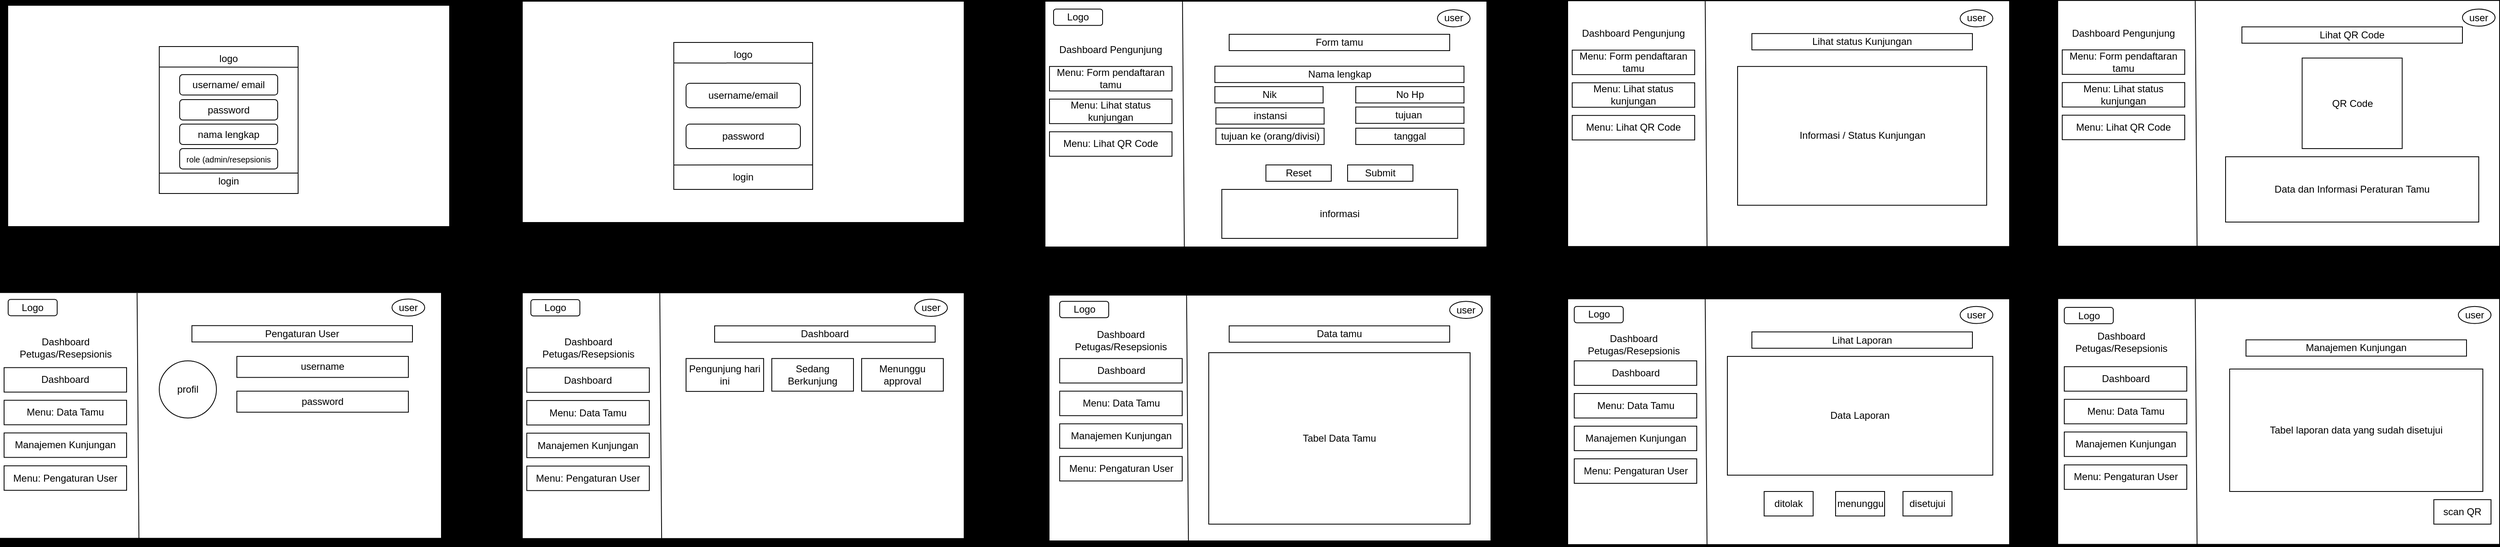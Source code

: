 <mxfile version="28.1.0">
  <diagram name="Halaman-1" id="GXPgCjNBNIKRu538lSS5">
    <mxGraphModel dx="1577" dy="416" grid="1" gridSize="10" guides="1" tooltips="1" connect="1" arrows="1" fold="1" page="1" pageScale="1" pageWidth="850" pageHeight="1100" background="light-dark(#000000, #121212)" math="0" shadow="0">
      <root>
        <mxCell id="0" />
        <mxCell id="1" parent="0" />
        <mxCell id="WXnxzAlT2yBMP7x9jPzv-1" value="" style="rounded=0;whiteSpace=wrap;html=1;strokeColor=none;" parent="1" vertex="1">
          <mxGeometry x="130" y="40" width="540" height="270" as="geometry" />
        </mxCell>
        <mxCell id="WXnxzAlT2yBMP7x9jPzv-2" value="" style="rounded=0;whiteSpace=wrap;html=1;" parent="1" vertex="1">
          <mxGeometry x="315" y="90" width="170" height="180" as="geometry" />
        </mxCell>
        <mxCell id="WXnxzAlT2yBMP7x9jPzv-4" value="" style="endArrow=none;html=1;rounded=0;entryX=0.998;entryY=0.141;entryDx=0;entryDy=0;entryPerimeter=0;exitX=-0.008;exitY=0.21;exitDx=0;exitDy=0;exitPerimeter=0;" parent="1" target="WXnxzAlT2yBMP7x9jPzv-2" edge="1">
          <mxGeometry width="50" height="50" relative="1" as="geometry">
            <mxPoint x="315" y="115.07" as="sourcePoint" />
            <mxPoint x="486.87" y="114.71" as="targetPoint" />
          </mxGeometry>
        </mxCell>
        <mxCell id="WXnxzAlT2yBMP7x9jPzv-6" value="logo" style="text;html=1;align=center;verticalAlign=middle;whiteSpace=wrap;rounded=0;" parent="1" vertex="1">
          <mxGeometry x="370" y="90" width="60" height="30" as="geometry" />
        </mxCell>
        <mxCell id="WXnxzAlT2yBMP7x9jPzv-10" value="" style="endArrow=none;html=1;rounded=0;entryX=0.998;entryY=0.141;entryDx=0;entryDy=0;entryPerimeter=0;exitX=-0.008;exitY=0.21;exitDx=0;exitDy=0;exitPerimeter=0;" parent="1" edge="1">
          <mxGeometry width="50" height="50" relative="1" as="geometry">
            <mxPoint x="315" y="240.07" as="sourcePoint" />
            <mxPoint x="485" y="240" as="targetPoint" />
          </mxGeometry>
        </mxCell>
        <mxCell id="WXnxzAlT2yBMP7x9jPzv-11" value="" style="rounded=1;whiteSpace=wrap;html=1;" parent="1" vertex="1">
          <mxGeometry x="330" y="140" width="140" height="30" as="geometry" />
        </mxCell>
        <mxCell id="WXnxzAlT2yBMP7x9jPzv-12" value="" style="rounded=1;whiteSpace=wrap;html=1;" parent="1" vertex="1">
          <mxGeometry x="330" y="190" width="140" height="30" as="geometry" />
        </mxCell>
        <mxCell id="WXnxzAlT2yBMP7x9jPzv-13" value="username/email" style="text;html=1;align=center;verticalAlign=middle;whiteSpace=wrap;rounded=0;" parent="1" vertex="1">
          <mxGeometry x="370" y="140" width="60" height="30" as="geometry" />
        </mxCell>
        <mxCell id="WXnxzAlT2yBMP7x9jPzv-14" value="password" style="text;html=1;align=center;verticalAlign=middle;whiteSpace=wrap;rounded=0;" parent="1" vertex="1">
          <mxGeometry x="370" y="190" width="60" height="30" as="geometry" />
        </mxCell>
        <mxCell id="WXnxzAlT2yBMP7x9jPzv-15" value="login" style="text;html=1;align=center;verticalAlign=middle;whiteSpace=wrap;rounded=0;" parent="1" vertex="1">
          <mxGeometry x="370" y="240" width="60" height="30" as="geometry" />
        </mxCell>
        <mxCell id="WXnxzAlT2yBMP7x9jPzv-16" value="" style="rounded=0;whiteSpace=wrap;html=1;strokeColor=none;" parent="1" vertex="1">
          <mxGeometry x="770" y="40" width="540" height="300" as="geometry" />
        </mxCell>
        <mxCell id="WXnxzAlT2yBMP7x9jPzv-17" value="Dashboard Pengunjung" style="text;html=1;align=center;verticalAlign=middle;whiteSpace=wrap;rounded=0;" parent="1" vertex="1">
          <mxGeometry x="760" y="69.1" width="180" height="60" as="geometry" />
        </mxCell>
        <mxCell id="WXnxzAlT2yBMP7x9jPzv-18" value="Form tamu" style="rounded=0;whiteSpace=wrap;html=1;" parent="1" vertex="1">
          <mxGeometry x="995" y="80" width="270" height="20" as="geometry" />
        </mxCell>
        <mxCell id="WXnxzAlT2yBMP7x9jPzv-19" value="Menu: Lihat status kunjungan" style="rounded=0;whiteSpace=wrap;html=1;" parent="1" vertex="1">
          <mxGeometry x="775" y="159.4" width="150" height="30" as="geometry" />
        </mxCell>
        <mxCell id="WXnxzAlT2yBMP7x9jPzv-20" value="Menu: Lihat QR Code" style="rounded=0;whiteSpace=wrap;html=1;" parent="1" vertex="1">
          <mxGeometry x="775" y="199.4" width="150" height="30" as="geometry" />
        </mxCell>
        <mxCell id="WXnxzAlT2yBMP7x9jPzv-21" value="" style="endArrow=none;html=1;rounded=0;entryX=0.389;entryY=-0.004;entryDx=0;entryDy=0;entryPerimeter=0;exitX=0.315;exitY=1.001;exitDx=0;exitDy=0;exitPerimeter=0;" parent="1" source="WXnxzAlT2yBMP7x9jPzv-16" edge="1">
          <mxGeometry width="50" height="50" relative="1" as="geometry">
            <mxPoint x="940" y="330" as="sourcePoint" />
            <mxPoint x="937.84" y="40.0" as="targetPoint" />
          </mxGeometry>
        </mxCell>
        <mxCell id="WXnxzAlT2yBMP7x9jPzv-22" value="Menu: Form pendaftaran tamu" style="rounded=0;whiteSpace=wrap;html=1;" parent="1" vertex="1">
          <mxGeometry x="775" y="119.4" width="150" height="30" as="geometry" />
        </mxCell>
        <mxCell id="WXnxzAlT2yBMP7x9jPzv-23" value="Nama lengkap" style="rounded=0;whiteSpace=wrap;html=1;" parent="1" vertex="1">
          <mxGeometry x="977.5" y="119.1" width="305" height="20" as="geometry" />
        </mxCell>
        <mxCell id="WXnxzAlT2yBMP7x9jPzv-24" value="Nik" style="rounded=0;whiteSpace=wrap;html=1;" parent="1" vertex="1">
          <mxGeometry x="977.5" y="144.1" width="132.5" height="20" as="geometry" />
        </mxCell>
        <mxCell id="WXnxzAlT2yBMP7x9jPzv-25" value="instansi" style="rounded=0;whiteSpace=wrap;html=1;" parent="1" vertex="1">
          <mxGeometry x="978.75" y="170" width="132.5" height="20" as="geometry" />
        </mxCell>
        <mxCell id="WXnxzAlT2yBMP7x9jPzv-26" value="tujuan&amp;nbsp;" style="rounded=0;whiteSpace=wrap;html=1;" parent="1" vertex="1">
          <mxGeometry x="1150" y="169.1" width="132.5" height="20" as="geometry" />
        </mxCell>
        <mxCell id="WXnxzAlT2yBMP7x9jPzv-33" value="Reset" style="rounded=0;whiteSpace=wrap;html=1;" parent="1" vertex="1">
          <mxGeometry x="1040" y="240" width="80" height="20" as="geometry" />
        </mxCell>
        <mxCell id="WXnxzAlT2yBMP7x9jPzv-35" value="Submit" style="rounded=0;whiteSpace=wrap;html=1;" parent="1" vertex="1">
          <mxGeometry x="1140" y="240" width="80" height="20" as="geometry" />
        </mxCell>
        <mxCell id="WXnxzAlT2yBMP7x9jPzv-54" value="" style="rounded=0;whiteSpace=wrap;html=1;strokeColor=none;" parent="1" vertex="1">
          <mxGeometry x="775" y="400" width="540" height="300" as="geometry" />
        </mxCell>
        <mxCell id="WXnxzAlT2yBMP7x9jPzv-55" value="Dashboard Petugas/Resepsionis" style="text;html=1;align=center;verticalAlign=middle;whiteSpace=wrap;rounded=0;" parent="1" vertex="1">
          <mxGeometry x="790" y="434.55" width="145" height="40" as="geometry" />
        </mxCell>
        <mxCell id="WXnxzAlT2yBMP7x9jPzv-56" value="Data tamu" style="rounded=0;whiteSpace=wrap;html=1;" parent="1" vertex="1">
          <mxGeometry x="995" y="437.13" width="270" height="20" as="geometry" />
        </mxCell>
        <mxCell id="WXnxzAlT2yBMP7x9jPzv-57" value="Menu: Data Tamu" style="rounded=0;whiteSpace=wrap;html=1;" parent="1" vertex="1">
          <mxGeometry x="787.5" y="517.13" width="150" height="30" as="geometry" />
        </mxCell>
        <mxCell id="WXnxzAlT2yBMP7x9jPzv-59" value="" style="endArrow=none;html=1;rounded=0;entryX=0.389;entryY=-0.004;entryDx=0;entryDy=0;entryPerimeter=0;exitX=0.315;exitY=1.001;exitDx=0;exitDy=0;exitPerimeter=0;" parent="1" source="WXnxzAlT2yBMP7x9jPzv-54" edge="1">
          <mxGeometry width="50" height="50" relative="1" as="geometry">
            <mxPoint x="945" y="690" as="sourcePoint" />
            <mxPoint x="942.84" y="400" as="targetPoint" />
          </mxGeometry>
        </mxCell>
        <mxCell id="WXnxzAlT2yBMP7x9jPzv-60" value="Dashboard" style="rounded=0;whiteSpace=wrap;html=1;" parent="1" vertex="1">
          <mxGeometry x="787.5" y="477.13" width="150" height="30" as="geometry" />
        </mxCell>
        <mxCell id="WXnxzAlT2yBMP7x9jPzv-73" value="Manajemen Kunjungan" style="rounded=0;whiteSpace=wrap;html=1;" parent="1" vertex="1">
          <mxGeometry x="787.5" y="557.13" width="150" height="30" as="geometry" />
        </mxCell>
        <mxCell id="WXnxzAlT2yBMP7x9jPzv-74" value="Tabel Data Tamu" style="rounded=0;whiteSpace=wrap;html=1;" parent="1" vertex="1">
          <mxGeometry x="970" y="470" width="320" height="210" as="geometry" />
        </mxCell>
        <mxCell id="WXnxzAlT2yBMP7x9jPzv-75" value="No Hp" style="rounded=0;whiteSpace=wrap;html=1;" parent="1" vertex="1">
          <mxGeometry x="1150" y="144.1" width="132.5" height="20" as="geometry" />
        </mxCell>
        <mxCell id="WXnxzAlT2yBMP7x9jPzv-76" value="" style="rounded=0;whiteSpace=wrap;html=1;strokeColor=none;" parent="1" vertex="1">
          <mxGeometry x="130" y="397.13" width="540" height="300" as="geometry" />
        </mxCell>
        <mxCell id="WXnxzAlT2yBMP7x9jPzv-77" value="Dashboard Petugas/Resepsionis" style="text;html=1;align=center;verticalAlign=middle;whiteSpace=wrap;rounded=0;" parent="1" vertex="1">
          <mxGeometry x="137.5" y="444.25" width="145" height="40" as="geometry" />
        </mxCell>
        <mxCell id="WXnxzAlT2yBMP7x9jPzv-78" value="Dashboard" style="rounded=0;whiteSpace=wrap;html=1;" parent="1" vertex="1">
          <mxGeometry x="365" y="437.13" width="270" height="20" as="geometry" />
        </mxCell>
        <mxCell id="WXnxzAlT2yBMP7x9jPzv-79" value="Menu: Data Tamu" style="rounded=0;whiteSpace=wrap;html=1;" parent="1" vertex="1">
          <mxGeometry x="135" y="528.57" width="150" height="30" as="geometry" />
        </mxCell>
        <mxCell id="WXnxzAlT2yBMP7x9jPzv-80" value="" style="endArrow=none;html=1;rounded=0;entryX=0.389;entryY=-0.004;entryDx=0;entryDy=0;entryPerimeter=0;exitX=0.315;exitY=1.001;exitDx=0;exitDy=0;exitPerimeter=0;" parent="1" source="WXnxzAlT2yBMP7x9jPzv-76" edge="1">
          <mxGeometry width="50" height="50" relative="1" as="geometry">
            <mxPoint x="300" y="687.13" as="sourcePoint" />
            <mxPoint x="297.84" y="397.13" as="targetPoint" />
          </mxGeometry>
        </mxCell>
        <mxCell id="WXnxzAlT2yBMP7x9jPzv-81" value="Dashboard" style="rounded=0;whiteSpace=wrap;html=1;" parent="1" vertex="1">
          <mxGeometry x="135" y="488.57" width="150" height="30" as="geometry" />
        </mxCell>
        <mxCell id="WXnxzAlT2yBMP7x9jPzv-82" value="Manajemen Kunjungan" style="rounded=0;whiteSpace=wrap;html=1;" parent="1" vertex="1">
          <mxGeometry x="135" y="568.57" width="150" height="30" as="geometry" />
        </mxCell>
        <mxCell id="WXnxzAlT2yBMP7x9jPzv-83" value="Pengunjung hari ini" style="rounded=0;whiteSpace=wrap;html=1;" parent="1" vertex="1">
          <mxGeometry x="330" y="477.13" width="95" height="40.3" as="geometry" />
        </mxCell>
        <mxCell id="WXnxzAlT2yBMP7x9jPzv-84" value="Sedang Berkunjung" style="rounded=0;whiteSpace=wrap;html=1;" parent="1" vertex="1">
          <mxGeometry x="435" y="477.13" width="100" height="40" as="geometry" />
        </mxCell>
        <mxCell id="WXnxzAlT2yBMP7x9jPzv-85" value="Menunggu approval" style="rounded=0;whiteSpace=wrap;html=1;" parent="1" vertex="1">
          <mxGeometry x="545" y="477.13" width="100" height="40" as="geometry" />
        </mxCell>
        <mxCell id="WXnxzAlT2yBMP7x9jPzv-86" value="" style="rounded=0;whiteSpace=wrap;html=1;strokeColor=none;" parent="1" vertex="1">
          <mxGeometry x="1410" y="39.4" width="540" height="300" as="geometry" />
        </mxCell>
        <mxCell id="WXnxzAlT2yBMP7x9jPzv-87" value="Dashboard Pengunjung" style="text;html=1;align=center;verticalAlign=middle;whiteSpace=wrap;rounded=0;" parent="1" vertex="1">
          <mxGeometry x="1400" y="49.4" width="180" height="60" as="geometry" />
        </mxCell>
        <mxCell id="WXnxzAlT2yBMP7x9jPzv-88" value="Lihat status Kunjungan" style="rounded=0;whiteSpace=wrap;html=1;" parent="1" vertex="1">
          <mxGeometry x="1635" y="79.1" width="270" height="20" as="geometry" />
        </mxCell>
        <mxCell id="WXnxzAlT2yBMP7x9jPzv-89" value="Menu: Lihat status kunjungan" style="rounded=0;whiteSpace=wrap;html=1;" parent="1" vertex="1">
          <mxGeometry x="1415" y="139.4" width="150" height="30" as="geometry" />
        </mxCell>
        <mxCell id="WXnxzAlT2yBMP7x9jPzv-90" value="Menu: Lihat QR Code" style="rounded=0;whiteSpace=wrap;html=1;" parent="1" vertex="1">
          <mxGeometry x="1415" y="179.4" width="150" height="30" as="geometry" />
        </mxCell>
        <mxCell id="WXnxzAlT2yBMP7x9jPzv-91" value="" style="endArrow=none;html=1;rounded=0;entryX=0.389;entryY=-0.004;entryDx=0;entryDy=0;entryPerimeter=0;exitX=0.315;exitY=1.001;exitDx=0;exitDy=0;exitPerimeter=0;" parent="1" source="WXnxzAlT2yBMP7x9jPzv-86" edge="1">
          <mxGeometry width="50" height="50" relative="1" as="geometry">
            <mxPoint x="1580" y="329.4" as="sourcePoint" />
            <mxPoint x="1577.84" y="39.4" as="targetPoint" />
          </mxGeometry>
        </mxCell>
        <mxCell id="WXnxzAlT2yBMP7x9jPzv-92" value="Menu: Form pendaftaran tamu" style="rounded=0;whiteSpace=wrap;html=1;" parent="1" vertex="1">
          <mxGeometry x="1415" y="99.4" width="150" height="30" as="geometry" />
        </mxCell>
        <mxCell id="WXnxzAlT2yBMP7x9jPzv-96" value="Informasi / Status Kunjungan" style="rounded=0;whiteSpace=wrap;html=1;" parent="1" vertex="1">
          <mxGeometry x="1617.5" y="119.4" width="305" height="170" as="geometry" />
        </mxCell>
        <mxCell id="WXnxzAlT2yBMP7x9jPzv-105" value="" style="rounded=0;whiteSpace=wrap;html=1;strokeColor=none;" parent="1" vertex="1">
          <mxGeometry x="2010" y="39.1" width="540" height="300" as="geometry" />
        </mxCell>
        <mxCell id="WXnxzAlT2yBMP7x9jPzv-106" value="Dashboard Pengunjung" style="text;html=1;align=center;verticalAlign=middle;whiteSpace=wrap;rounded=0;" parent="1" vertex="1">
          <mxGeometry x="2000" y="49.1" width="180" height="60" as="geometry" />
        </mxCell>
        <mxCell id="WXnxzAlT2yBMP7x9jPzv-107" value="Lihat QR Code" style="rounded=0;whiteSpace=wrap;html=1;" parent="1" vertex="1">
          <mxGeometry x="2235" y="70.9" width="270" height="20" as="geometry" />
        </mxCell>
        <mxCell id="WXnxzAlT2yBMP7x9jPzv-108" value="Menu: Lihat status kunjungan" style="rounded=0;whiteSpace=wrap;html=1;" parent="1" vertex="1">
          <mxGeometry x="2015" y="139.1" width="150" height="30" as="geometry" />
        </mxCell>
        <mxCell id="WXnxzAlT2yBMP7x9jPzv-109" value="Menu: Lihat QR Code" style="rounded=0;whiteSpace=wrap;html=1;" parent="1" vertex="1">
          <mxGeometry x="2015" y="179.1" width="150" height="30" as="geometry" />
        </mxCell>
        <mxCell id="WXnxzAlT2yBMP7x9jPzv-110" value="" style="endArrow=none;html=1;rounded=0;entryX=0.389;entryY=-0.004;entryDx=0;entryDy=0;entryPerimeter=0;exitX=0.315;exitY=1.001;exitDx=0;exitDy=0;exitPerimeter=0;" parent="1" source="WXnxzAlT2yBMP7x9jPzv-105" edge="1">
          <mxGeometry width="50" height="50" relative="1" as="geometry">
            <mxPoint x="2180" y="329.1" as="sourcePoint" />
            <mxPoint x="2177.84" y="39.1" as="targetPoint" />
          </mxGeometry>
        </mxCell>
        <mxCell id="WXnxzAlT2yBMP7x9jPzv-111" value="Menu: Form pendaftaran tamu" style="rounded=0;whiteSpace=wrap;html=1;" parent="1" vertex="1">
          <mxGeometry x="2015" y="99.1" width="150" height="30" as="geometry" />
        </mxCell>
        <mxCell id="WXnxzAlT2yBMP7x9jPzv-112" value="QR Code" style="rounded=0;whiteSpace=wrap;html=1;" parent="1" vertex="1">
          <mxGeometry x="2308.75" y="109.1" width="122.5" height="110.9" as="geometry" />
        </mxCell>
        <mxCell id="WXnxzAlT2yBMP7x9jPzv-113" value="Data dan Informasi Peraturan Tamu" style="rounded=0;whiteSpace=wrap;html=1;" parent="1" vertex="1">
          <mxGeometry x="2215" y="230" width="310" height="80" as="geometry" />
        </mxCell>
        <mxCell id="WXnxzAlT2yBMP7x9jPzv-114" value="Menu: Pengaturan User" style="rounded=0;whiteSpace=wrap;html=1;" parent="1" vertex="1">
          <mxGeometry x="135" y="608.87" width="150" height="30" as="geometry" />
        </mxCell>
        <mxCell id="WXnxzAlT2yBMP7x9jPzv-115" value="Menu: Pengaturan User" style="rounded=0;whiteSpace=wrap;html=1;" parent="1" vertex="1">
          <mxGeometry x="787.5" y="597.13" width="150" height="30" as="geometry" />
        </mxCell>
        <mxCell id="WXnxzAlT2yBMP7x9jPzv-116" value="" style="rounded=0;whiteSpace=wrap;html=1;strokeColor=none;" parent="1" vertex="1">
          <mxGeometry x="1410" y="404.55" width="540" height="300" as="geometry" />
        </mxCell>
        <mxCell id="WXnxzAlT2yBMP7x9jPzv-117" value="Dashboard Petugas/Resepsionis" style="text;html=1;align=center;verticalAlign=middle;whiteSpace=wrap;rounded=0;" parent="1" vertex="1">
          <mxGeometry x="1417.5" y="440" width="145" height="40" as="geometry" />
        </mxCell>
        <mxCell id="WXnxzAlT2yBMP7x9jPzv-118" value="Lihat Laporan" style="rounded=0;whiteSpace=wrap;html=1;" parent="1" vertex="1">
          <mxGeometry x="1635" y="444.55" width="270" height="20" as="geometry" />
        </mxCell>
        <mxCell id="WXnxzAlT2yBMP7x9jPzv-119" value="Menu: Data Tamu" style="rounded=0;whiteSpace=wrap;html=1;" parent="1" vertex="1">
          <mxGeometry x="1417.5" y="520" width="150" height="30" as="geometry" />
        </mxCell>
        <mxCell id="WXnxzAlT2yBMP7x9jPzv-120" value="" style="endArrow=none;html=1;rounded=0;entryX=0.389;entryY=-0.004;entryDx=0;entryDy=0;entryPerimeter=0;exitX=0.315;exitY=1.001;exitDx=0;exitDy=0;exitPerimeter=0;" parent="1" source="WXnxzAlT2yBMP7x9jPzv-116" edge="1">
          <mxGeometry width="50" height="50" relative="1" as="geometry">
            <mxPoint x="1580" y="694.55" as="sourcePoint" />
            <mxPoint x="1577.84" y="404.55" as="targetPoint" />
          </mxGeometry>
        </mxCell>
        <mxCell id="WXnxzAlT2yBMP7x9jPzv-121" value="Dashboard" style="rounded=0;whiteSpace=wrap;html=1;" parent="1" vertex="1">
          <mxGeometry x="1417.5" y="480" width="150" height="30" as="geometry" />
        </mxCell>
        <mxCell id="WXnxzAlT2yBMP7x9jPzv-122" value="Manajemen Kunjungan" style="rounded=0;whiteSpace=wrap;html=1;" parent="1" vertex="1">
          <mxGeometry x="1417.5" y="560" width="150" height="30" as="geometry" />
        </mxCell>
        <mxCell id="WXnxzAlT2yBMP7x9jPzv-123" value="Data Laporan" style="rounded=0;whiteSpace=wrap;html=1;" parent="1" vertex="1">
          <mxGeometry x="1605" y="474.55" width="325" height="145.45" as="geometry" />
        </mxCell>
        <mxCell id="WXnxzAlT2yBMP7x9jPzv-124" value="Menu: Pengaturan User" style="rounded=0;whiteSpace=wrap;html=1;" parent="1" vertex="1">
          <mxGeometry x="1417.5" y="600" width="150" height="30" as="geometry" />
        </mxCell>
        <mxCell id="WXnxzAlT2yBMP7x9jPzv-125" value="disetujui" style="rounded=0;whiteSpace=wrap;html=1;" parent="1" vertex="1">
          <mxGeometry x="1820" y="640" width="60" height="30" as="geometry" />
        </mxCell>
        <mxCell id="WXnxzAlT2yBMP7x9jPzv-126" value="menunggu" style="rounded=0;whiteSpace=wrap;html=1;" parent="1" vertex="1">
          <mxGeometry x="1737.5" y="640" width="60" height="30" as="geometry" />
        </mxCell>
        <mxCell id="WXnxzAlT2yBMP7x9jPzv-127" value="ditolak" style="rounded=0;whiteSpace=wrap;html=1;" parent="1" vertex="1">
          <mxGeometry x="1650" y="640" width="60" height="30" as="geometry" />
        </mxCell>
        <mxCell id="WXnxzAlT2yBMP7x9jPzv-128" value="" style="rounded=0;whiteSpace=wrap;html=1;strokeColor=none;" parent="1" vertex="1">
          <mxGeometry x="2010" y="404.25" width="540" height="300" as="geometry" />
        </mxCell>
        <mxCell id="WXnxzAlT2yBMP7x9jPzv-129" value="Dashboard Petugas/Resepsionis" style="text;html=1;align=center;verticalAlign=middle;whiteSpace=wrap;rounded=0;" parent="1" vertex="1">
          <mxGeometry x="2015" y="437.13" width="145" height="40" as="geometry" />
        </mxCell>
        <mxCell id="WXnxzAlT2yBMP7x9jPzv-130" value="Manajemen Kunjungan" style="rounded=0;whiteSpace=wrap;html=1;" parent="1" vertex="1">
          <mxGeometry x="2240" y="454.25" width="270" height="20" as="geometry" />
        </mxCell>
        <mxCell id="WXnxzAlT2yBMP7x9jPzv-131" value="Menu: Data Tamu" style="rounded=0;whiteSpace=wrap;html=1;" parent="1" vertex="1">
          <mxGeometry x="2017.5" y="527.13" width="150" height="30" as="geometry" />
        </mxCell>
        <mxCell id="WXnxzAlT2yBMP7x9jPzv-132" value="" style="endArrow=none;html=1;rounded=0;entryX=0.389;entryY=-0.004;entryDx=0;entryDy=0;entryPerimeter=0;exitX=0.315;exitY=1.001;exitDx=0;exitDy=0;exitPerimeter=0;" parent="1" source="WXnxzAlT2yBMP7x9jPzv-128" edge="1">
          <mxGeometry width="50" height="50" relative="1" as="geometry">
            <mxPoint x="2180" y="694.25" as="sourcePoint" />
            <mxPoint x="2177.84" y="404.25" as="targetPoint" />
          </mxGeometry>
        </mxCell>
        <mxCell id="WXnxzAlT2yBMP7x9jPzv-133" value="Dashboard" style="rounded=0;whiteSpace=wrap;html=1;" parent="1" vertex="1">
          <mxGeometry x="2017.5" y="487.13" width="150" height="30" as="geometry" />
        </mxCell>
        <mxCell id="WXnxzAlT2yBMP7x9jPzv-134" value="Manajemen Kunjungan" style="rounded=0;whiteSpace=wrap;html=1;" parent="1" vertex="1">
          <mxGeometry x="2017.5" y="567.13" width="150" height="30" as="geometry" />
        </mxCell>
        <mxCell id="WXnxzAlT2yBMP7x9jPzv-135" value="Tabel laporan data yang sudah disetujui" style="rounded=0;whiteSpace=wrap;html=1;" parent="1" vertex="1">
          <mxGeometry x="2220" y="490" width="310" height="150" as="geometry" />
        </mxCell>
        <mxCell id="WXnxzAlT2yBMP7x9jPzv-138" value="Menu: Pengaturan User" style="rounded=0;whiteSpace=wrap;html=1;" parent="1" vertex="1">
          <mxGeometry x="2017.5" y="607.43" width="150" height="30" as="geometry" />
        </mxCell>
        <mxCell id="WXnxzAlT2yBMP7x9jPzv-139" value="user" style="ellipse;whiteSpace=wrap;html=1;" parent="1" vertex="1">
          <mxGeometry x="1250" y="50" width="40" height="20.9" as="geometry" />
        </mxCell>
        <mxCell id="WXnxzAlT2yBMP7x9jPzv-140" value="user" style="ellipse;whiteSpace=wrap;html=1;" parent="1" vertex="1">
          <mxGeometry x="1265" y="407.13" width="40" height="20.9" as="geometry" />
        </mxCell>
        <mxCell id="WXnxzAlT2yBMP7x9jPzv-141" value="user" style="ellipse;whiteSpace=wrap;html=1;" parent="1" vertex="1">
          <mxGeometry x="1890" y="413.35" width="40" height="20.9" as="geometry" />
        </mxCell>
        <mxCell id="WXnxzAlT2yBMP7x9jPzv-142" value="user" style="ellipse;whiteSpace=wrap;html=1;" parent="1" vertex="1">
          <mxGeometry x="1890" y="50" width="40" height="20.9" as="geometry" />
        </mxCell>
        <mxCell id="WXnxzAlT2yBMP7x9jPzv-143" value="user" style="ellipse;whiteSpace=wrap;html=1;" parent="1" vertex="1">
          <mxGeometry x="2505" y="49.1" width="40" height="20.9" as="geometry" />
        </mxCell>
        <mxCell id="WXnxzAlT2yBMP7x9jPzv-145" value="user" style="ellipse;whiteSpace=wrap;html=1;" parent="1" vertex="1">
          <mxGeometry x="2500" y="413.35" width="40" height="20.9" as="geometry" />
        </mxCell>
        <mxCell id="WXnxzAlT2yBMP7x9jPzv-146" value="user" style="ellipse;whiteSpace=wrap;html=1;" parent="1" vertex="1">
          <mxGeometry x="610" y="404.55" width="40" height="20.9" as="geometry" />
        </mxCell>
        <mxCell id="WXnxzAlT2yBMP7x9jPzv-147" value="Logo" style="rounded=1;whiteSpace=wrap;html=1;" parent="1" vertex="1">
          <mxGeometry x="140" y="405" width="60" height="20" as="geometry" />
        </mxCell>
        <mxCell id="WXnxzAlT2yBMP7x9jPzv-148" value="Logo" style="rounded=1;whiteSpace=wrap;html=1;" parent="1" vertex="1">
          <mxGeometry x="787.5" y="407.13" width="60" height="20" as="geometry" />
        </mxCell>
        <mxCell id="WXnxzAlT2yBMP7x9jPzv-149" value="Logo" style="rounded=1;whiteSpace=wrap;html=1;" parent="1" vertex="1">
          <mxGeometry x="780" y="49.1" width="60" height="20" as="geometry" />
        </mxCell>
        <mxCell id="WXnxzAlT2yBMP7x9jPzv-150" value="Logo" style="rounded=1;whiteSpace=wrap;html=1;" parent="1" vertex="1">
          <mxGeometry x="1417.5" y="413.35" width="60" height="20" as="geometry" />
        </mxCell>
        <mxCell id="WXnxzAlT2yBMP7x9jPzv-151" value="Logo" style="rounded=1;whiteSpace=wrap;html=1;" parent="1" vertex="1">
          <mxGeometry x="2017.5" y="414.55" width="60" height="20" as="geometry" />
        </mxCell>
        <mxCell id="BJaI2l6Hq_7tB2RscVyO-1" value="" style="rounded=0;whiteSpace=wrap;html=1;strokeColor=none;" vertex="1" parent="1">
          <mxGeometry x="-500" y="45" width="540" height="270" as="geometry" />
        </mxCell>
        <mxCell id="BJaI2l6Hq_7tB2RscVyO-2" value="" style="rounded=0;whiteSpace=wrap;html=1;" vertex="1" parent="1">
          <mxGeometry x="-315" y="95" width="170" height="180" as="geometry" />
        </mxCell>
        <mxCell id="BJaI2l6Hq_7tB2RscVyO-3" value="" style="endArrow=none;html=1;rounded=0;entryX=0.998;entryY=0.141;entryDx=0;entryDy=0;entryPerimeter=0;exitX=-0.008;exitY=0.21;exitDx=0;exitDy=0;exitPerimeter=0;" edge="1" parent="1" target="BJaI2l6Hq_7tB2RscVyO-2">
          <mxGeometry width="50" height="50" relative="1" as="geometry">
            <mxPoint x="-315" y="120.07" as="sourcePoint" />
            <mxPoint x="-143.13" y="119.71" as="targetPoint" />
          </mxGeometry>
        </mxCell>
        <mxCell id="BJaI2l6Hq_7tB2RscVyO-4" value="logo" style="text;html=1;align=center;verticalAlign=middle;whiteSpace=wrap;rounded=0;" vertex="1" parent="1">
          <mxGeometry x="-260" y="95" width="60" height="30" as="geometry" />
        </mxCell>
        <mxCell id="BJaI2l6Hq_7tB2RscVyO-5" value="" style="endArrow=none;html=1;rounded=0;entryX=0.998;entryY=0.141;entryDx=0;entryDy=0;entryPerimeter=0;exitX=-0.008;exitY=0.21;exitDx=0;exitDy=0;exitPerimeter=0;" edge="1" parent="1">
          <mxGeometry width="50" height="50" relative="1" as="geometry">
            <mxPoint x="-315" y="250.07" as="sourcePoint" />
            <mxPoint x="-145" y="250" as="targetPoint" />
          </mxGeometry>
        </mxCell>
        <mxCell id="BJaI2l6Hq_7tB2RscVyO-6" value="username/ email" style="rounded=1;whiteSpace=wrap;html=1;" vertex="1" parent="1">
          <mxGeometry x="-290" y="129.4" width="120" height="25" as="geometry" />
        </mxCell>
        <mxCell id="BJaI2l6Hq_7tB2RscVyO-10" value="login" style="text;html=1;align=center;verticalAlign=middle;whiteSpace=wrap;rounded=0;" vertex="1" parent="1">
          <mxGeometry x="-260" y="245" width="60" height="30" as="geometry" />
        </mxCell>
        <mxCell id="BJaI2l6Hq_7tB2RscVyO-11" value="nama lengkap" style="rounded=1;whiteSpace=wrap;html=1;" vertex="1" parent="1">
          <mxGeometry x="-290" y="190" width="120" height="25" as="geometry" />
        </mxCell>
        <mxCell id="BJaI2l6Hq_7tB2RscVyO-12" value="&lt;font style=&quot;font-size: 10px;&quot;&gt;role (admin/resepsionis&lt;/font&gt;" style="rounded=1;whiteSpace=wrap;html=1;" vertex="1" parent="1">
          <mxGeometry x="-290" y="220" width="120" height="25" as="geometry" />
        </mxCell>
        <mxCell id="BJaI2l6Hq_7tB2RscVyO-13" value="password" style="rounded=1;whiteSpace=wrap;html=1;" vertex="1" parent="1">
          <mxGeometry x="-290" y="160" width="120" height="25" as="geometry" />
        </mxCell>
        <mxCell id="BJaI2l6Hq_7tB2RscVyO-14" value="tujuan ke (orang/divisi)" style="rounded=0;whiteSpace=wrap;html=1;" vertex="1" parent="1">
          <mxGeometry x="978.75" y="195.0" width="132.5" height="20" as="geometry" />
        </mxCell>
        <mxCell id="BJaI2l6Hq_7tB2RscVyO-16" value="tanggal" style="rounded=0;whiteSpace=wrap;html=1;" vertex="1" parent="1">
          <mxGeometry x="1150" y="195" width="132.5" height="20" as="geometry" />
        </mxCell>
        <mxCell id="BJaI2l6Hq_7tB2RscVyO-17" value="informasi" style="rounded=0;whiteSpace=wrap;html=1;" vertex="1" parent="1">
          <mxGeometry x="986" y="270" width="288.75" height="60" as="geometry" />
        </mxCell>
        <mxCell id="BJaI2l6Hq_7tB2RscVyO-18" value="scan QR" style="rounded=0;whiteSpace=wrap;html=1;" vertex="1" parent="1">
          <mxGeometry x="2470" y="650" width="70" height="30" as="geometry" />
        </mxCell>
        <mxCell id="BJaI2l6Hq_7tB2RscVyO-19" value="" style="rounded=0;whiteSpace=wrap;html=1;strokeColor=none;" vertex="1" parent="1">
          <mxGeometry x="-510" y="396.83" width="540" height="300" as="geometry" />
        </mxCell>
        <mxCell id="BJaI2l6Hq_7tB2RscVyO-20" value="Dashboard Petugas/Resepsionis" style="text;html=1;align=center;verticalAlign=middle;whiteSpace=wrap;rounded=0;" vertex="1" parent="1">
          <mxGeometry x="-502.5" y="443.95" width="145" height="40" as="geometry" />
        </mxCell>
        <mxCell id="BJaI2l6Hq_7tB2RscVyO-21" value="Pengaturan User" style="rounded=0;whiteSpace=wrap;html=1;" vertex="1" parent="1">
          <mxGeometry x="-275" y="436.83" width="270" height="20" as="geometry" />
        </mxCell>
        <mxCell id="BJaI2l6Hq_7tB2RscVyO-22" value="Menu: Data Tamu" style="rounded=0;whiteSpace=wrap;html=1;" vertex="1" parent="1">
          <mxGeometry x="-505" y="528.27" width="150" height="30" as="geometry" />
        </mxCell>
        <mxCell id="BJaI2l6Hq_7tB2RscVyO-23" value="" style="endArrow=none;html=1;rounded=0;entryX=0.389;entryY=-0.004;entryDx=0;entryDy=0;entryPerimeter=0;exitX=0.315;exitY=1.001;exitDx=0;exitDy=0;exitPerimeter=0;" edge="1" parent="1" source="BJaI2l6Hq_7tB2RscVyO-19">
          <mxGeometry width="50" height="50" relative="1" as="geometry">
            <mxPoint x="-340" y="686.83" as="sourcePoint" />
            <mxPoint x="-342.16" y="396.83" as="targetPoint" />
          </mxGeometry>
        </mxCell>
        <mxCell id="BJaI2l6Hq_7tB2RscVyO-24" value="Dashboard" style="rounded=0;whiteSpace=wrap;html=1;" vertex="1" parent="1">
          <mxGeometry x="-505" y="488.27" width="150" height="30" as="geometry" />
        </mxCell>
        <mxCell id="BJaI2l6Hq_7tB2RscVyO-25" value="Manajemen Kunjungan" style="rounded=0;whiteSpace=wrap;html=1;" vertex="1" parent="1">
          <mxGeometry x="-505" y="568.27" width="150" height="30" as="geometry" />
        </mxCell>
        <mxCell id="BJaI2l6Hq_7tB2RscVyO-29" value="Menu: Pengaturan User" style="rounded=0;whiteSpace=wrap;html=1;" vertex="1" parent="1">
          <mxGeometry x="-505" y="608.57" width="150" height="30" as="geometry" />
        </mxCell>
        <mxCell id="BJaI2l6Hq_7tB2RscVyO-30" value="user" style="ellipse;whiteSpace=wrap;html=1;" vertex="1" parent="1">
          <mxGeometry x="-30" y="404.25" width="40" height="20.9" as="geometry" />
        </mxCell>
        <mxCell id="BJaI2l6Hq_7tB2RscVyO-31" value="Logo" style="rounded=1;whiteSpace=wrap;html=1;" vertex="1" parent="1">
          <mxGeometry x="-500" y="404.7" width="60" height="20" as="geometry" />
        </mxCell>
        <mxCell id="BJaI2l6Hq_7tB2RscVyO-32" value="profil" style="ellipse;whiteSpace=wrap;html=1;aspect=fixed;" vertex="1" parent="1">
          <mxGeometry x="-315" y="480" width="70" height="70" as="geometry" />
        </mxCell>
        <mxCell id="BJaI2l6Hq_7tB2RscVyO-33" value="username" style="rounded=0;whiteSpace=wrap;html=1;" vertex="1" parent="1">
          <mxGeometry x="-220" y="474.55" width="210" height="25.75" as="geometry" />
        </mxCell>
        <mxCell id="BJaI2l6Hq_7tB2RscVyO-34" value="password" style="rounded=0;whiteSpace=wrap;html=1;" vertex="1" parent="1">
          <mxGeometry x="-220" y="517.13" width="210" height="25.75" as="geometry" />
        </mxCell>
      </root>
    </mxGraphModel>
  </diagram>
</mxfile>
